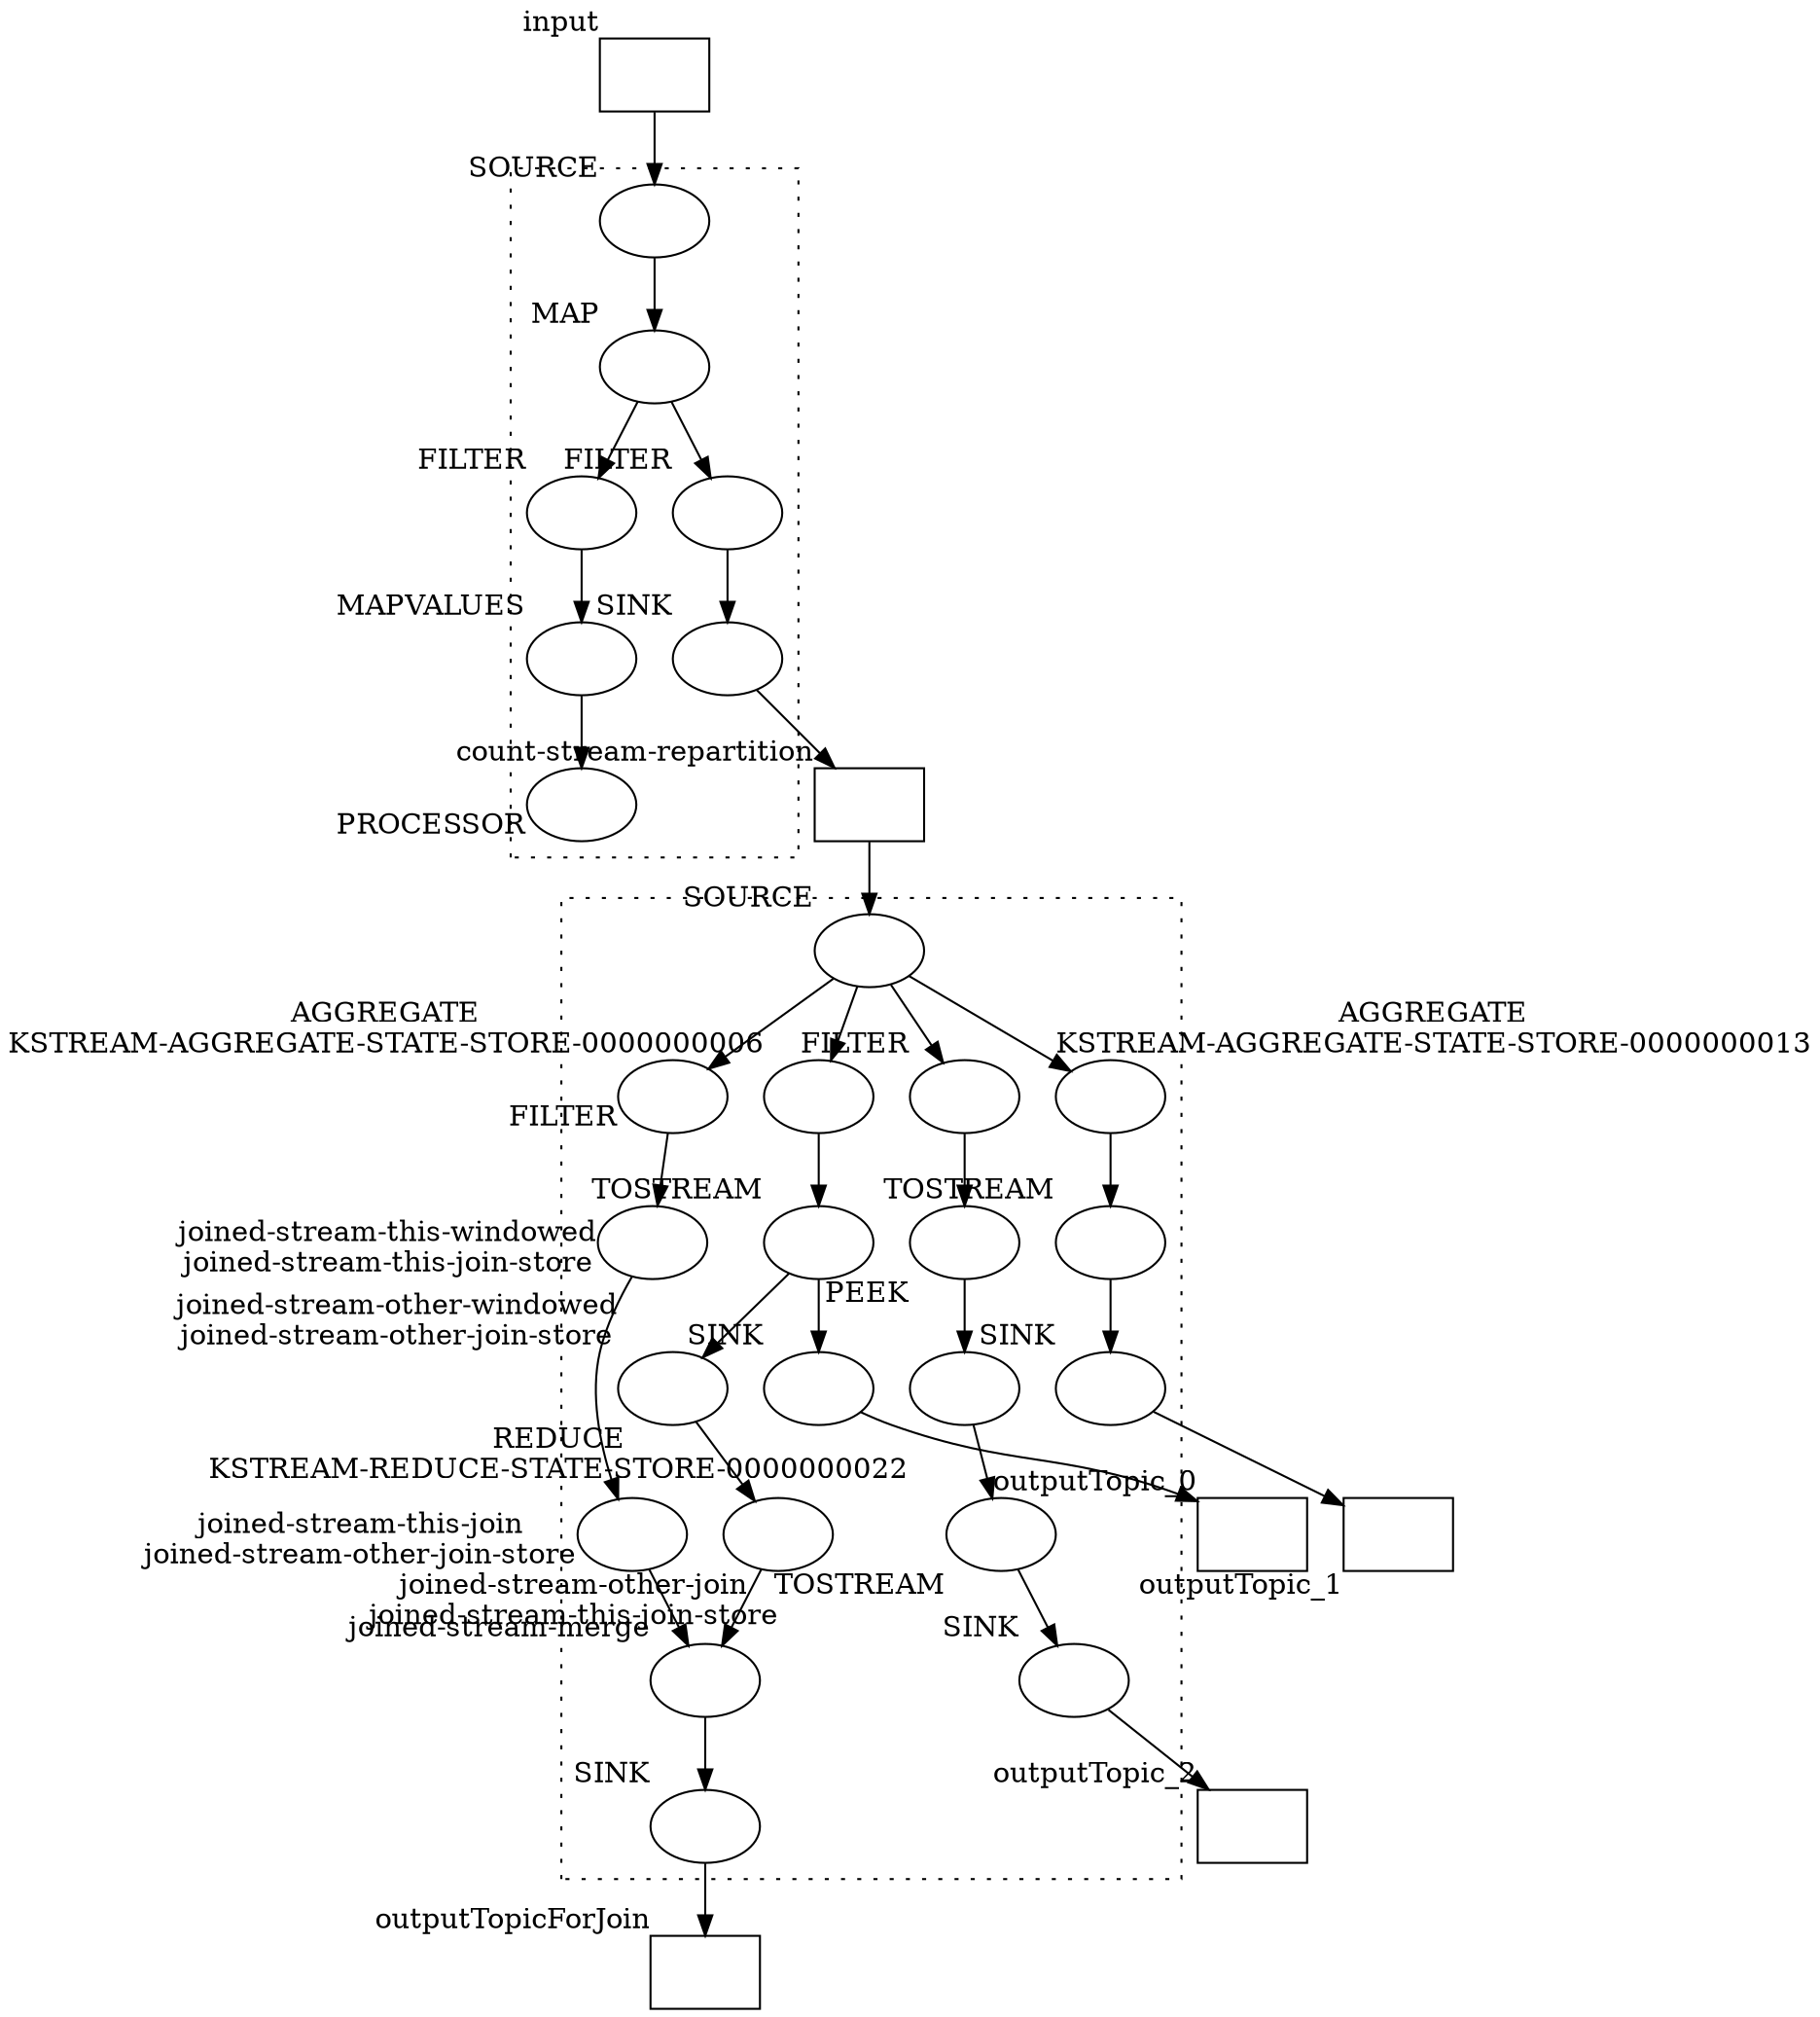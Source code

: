digraph g_complex_topo_1 {
  count_stream_repartition [shape=box, label="", xlabel="count-stream-repartition"];
  count_stream_repartition [shape=box, label="", xlabel="count-stream-repartition"];
  input [shape=box, label="", xlabel="input"];
  outputTopicForJoin [shape=box, label="", xlabel="outputTopicForJoin"];
  outputTopic_0 [shape=box, label="", xlabel="outputTopic_0"];
  outputTopic_1 [shape=box, label="", xlabel="outputTopic_1"];
  outputTopic_2 [shape=box, label="", xlabel="outputTopic_2"];
  KSTREAM_SINK_0000000012 -> outputTopic_0;
  KSTREAM_SINK_0000000019 -> outputTopic_1;
  KSTREAM_SINK_0000000028 -> outputTopic_2;
  KSTREAM_SINK_0000000038 -> outputTopicForJoin;
  KSTREAM_SINK_0000000039 -> count_stream_repartition;
  count_stream_repartition -> KSTREAM_SOURCE_0000000041;
  input -> KSTREAM_SOURCE_0000000000;
  subgraph cluster_1 {
    style=dotted;
    KSTREAM_AGGREGATE_0000000007 -> KTABLE_TOSTREAM_0000000011;
    KSTREAM_AGGREGATE_0000000014 -> KTABLE_TOSTREAM_0000000018;
    KSTREAM_FILTER_0000000020 -> KSTREAM_PEEK_0000000021;
    KSTREAM_FILTER_0000000029 -> joined_stream_this_windowed;
    KSTREAM_PEEK_0000000021 -> KSTREAM_REDUCE_0000000023;
    KSTREAM_REDUCE_0000000023 -> KTABLE_TOSTREAM_0000000027;
    KSTREAM_SOURCE_0000000041 -> KSTREAM_AGGREGATE_0000000007;
    KSTREAM_SOURCE_0000000041 -> KSTREAM_AGGREGATE_0000000014;
    KSTREAM_SOURCE_0000000041 -> KSTREAM_FILTER_0000000020;
    KSTREAM_SOURCE_0000000041 -> KSTREAM_FILTER_0000000029;
    KTABLE_TOSTREAM_0000000011 -> KSTREAM_SINK_0000000012;
    KTABLE_TOSTREAM_0000000011 -> joined_stream_other_windowed;
    KTABLE_TOSTREAM_0000000018 -> KSTREAM_SINK_0000000019;
    KTABLE_TOSTREAM_0000000027 -> KSTREAM_SINK_0000000028;
    joined_stream_merge -> KSTREAM_SINK_0000000038;
    joined_stream_other_join -> joined_stream_merge;
    joined_stream_other_windowed -> joined_stream_other_join;
    joined_stream_this_join -> joined_stream_merge;
    joined_stream_this_windowed -> joined_stream_this_join;
    KSTREAM_SOURCE_0000000041 [shape=ellipse, label="", xlabel="SOURCE"];
    KSTREAM_AGGREGATE_0000000007 [shape=ellipse, image="cylinder.png", imagescale=true, fixedsize=true, label="", xlabel="AGGREGATE\nKSTREAM-AGGREGATE-STATE-STORE-0000000006"];
    KSTREAM_AGGREGATE_0000000014 [shape=ellipse, image="cylinder.png", imagescale=true, fixedsize=true, label="", xlabel="AGGREGATE\nKSTREAM-AGGREGATE-STATE-STORE-0000000013"];
    KSTREAM_FILTER_0000000020 [shape=ellipse, label="", xlabel="FILTER"];
    KSTREAM_FILTER_0000000029 [shape=ellipse, label="", xlabel="FILTER"];
    KSTREAM_PEEK_0000000021 [shape=ellipse, label="", xlabel="PEEK"];
    KSTREAM_REDUCE_0000000023 [shape=ellipse, image="cylinder.png", imagescale=true, fixedsize=true, label="", xlabel="REDUCE\nKSTREAM-REDUCE-STATE-STORE-0000000022"];
    KTABLE_TOSTREAM_0000000011 [shape=ellipse, label="", xlabel="TOSTREAM"];
    KTABLE_TOSTREAM_0000000018 [shape=ellipse, label="", xlabel="TOSTREAM"];
    KTABLE_TOSTREAM_0000000027 [shape=ellipse, label="", xlabel="TOSTREAM"];
    joined_stream_merge [shape=ellipse, label="", xlabel="joined-stream-merge"];
    joined_stream_other_join [shape=ellipse, image="cylinder.png", imagescale=true, fixedsize=true, label="", xlabel="joined-stream-other-join\njoined-stream-this-join-store"];
    joined_stream_other_windowed [shape=ellipse, image="cylinder.png", imagescale=true, fixedsize=true, label="", xlabel="joined-stream-other-windowed\njoined-stream-other-join-store"];
    joined_stream_this_join [shape=ellipse, image="cylinder.png", imagescale=true, fixedsize=true, label="", xlabel="joined-stream-this-join\njoined-stream-other-join-store"];
    joined_stream_this_windowed [shape=ellipse, image="cylinder.png", imagescale=true, fixedsize=true, label="", xlabel="joined-stream-this-windowed\njoined-stream-this-join-store"];
    KSTREAM_SINK_0000000012 [shape=ellipse, label="", xlabel="SINK"];
    KSTREAM_SINK_0000000019 [shape=ellipse, label="", xlabel="SINK"];
    KSTREAM_SINK_0000000028 [shape=ellipse, label="", xlabel="SINK"];
    KSTREAM_SINK_0000000038 [shape=ellipse, label="", xlabel="SINK"];
  }
  subgraph cluster_0 {
    style=dotted;
    KSTREAM_FILTER_0000000002 -> KSTREAM_MAPVALUES_0000000003;
    KSTREAM_FILTER_0000000040 -> KSTREAM_SINK_0000000039;
    KSTREAM_MAP_0000000001 -> KSTREAM_FILTER_0000000002;
    KSTREAM_MAP_0000000001 -> KSTREAM_FILTER_0000000040;
    KSTREAM_MAPVALUES_0000000003 -> KSTREAM_PROCESSOR_0000000004;
    KSTREAM_SOURCE_0000000000 -> KSTREAM_MAP_0000000001;
    KSTREAM_SOURCE_0000000000 [shape=ellipse, label="", xlabel="SOURCE"];
    KSTREAM_FILTER_0000000002 [shape=ellipse, label="", xlabel="FILTER"];
    KSTREAM_FILTER_0000000040 [shape=ellipse, label="", xlabel="FILTER"];
    KSTREAM_MAP_0000000001 [shape=ellipse, label="", xlabel="MAP"];
    KSTREAM_MAPVALUES_0000000003 [shape=ellipse, label="", xlabel="MAPVALUES"];
    KSTREAM_PROCESSOR_0000000004 [shape=ellipse, label="", xlabel="PROCESSOR"];
    KSTREAM_SINK_0000000039 [shape=ellipse, label="", xlabel="SINK"];
  }
}